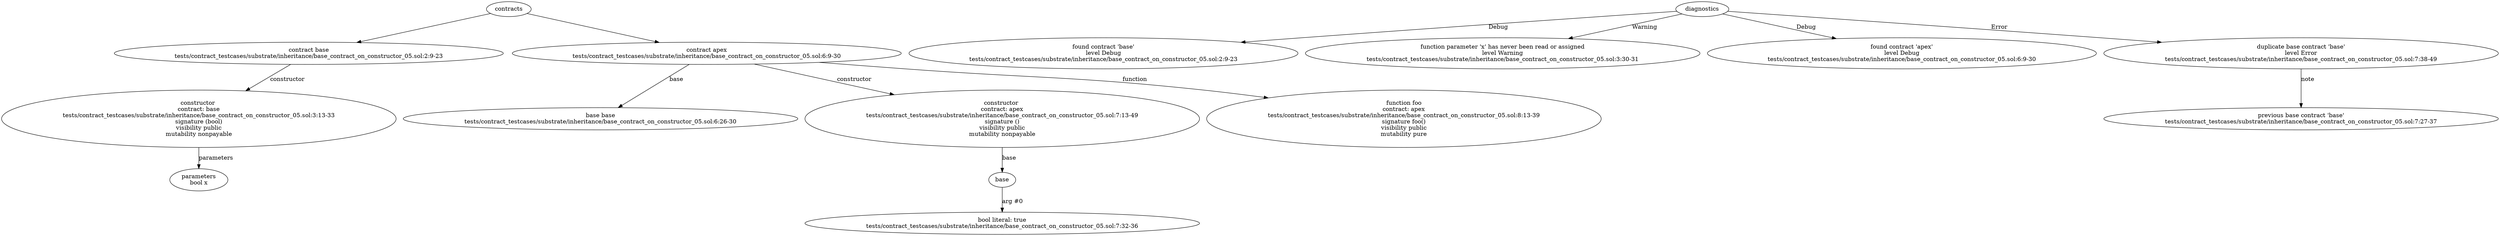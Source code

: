 strict digraph "tests/contract_testcases/substrate/inheritance/base_contract_on_constructor_05.sol" {
	contract [label="contract base\ntests/contract_testcases/substrate/inheritance/base_contract_on_constructor_05.sol:2:9-23"]
	node_2 [label="constructor \ncontract: base\ntests/contract_testcases/substrate/inheritance/base_contract_on_constructor_05.sol:3:13-33\nsignature (bool)\nvisibility public\nmutability nonpayable"]
	parameters [label="parameters\nbool x"]
	contract_4 [label="contract apex\ntests/contract_testcases/substrate/inheritance/base_contract_on_constructor_05.sol:6:9-30"]
	base [label="base base\ntests/contract_testcases/substrate/inheritance/base_contract_on_constructor_05.sol:6:26-30"]
	node_6 [label="constructor \ncontract: apex\ntests/contract_testcases/substrate/inheritance/base_contract_on_constructor_05.sol:7:13-49\nsignature ()\nvisibility public\nmutability nonpayable"]
	base_7 [label="base"]
	bool_literal [label="bool literal: true\ntests/contract_testcases/substrate/inheritance/base_contract_on_constructor_05.sol:7:32-36"]
	foo [label="function foo\ncontract: apex\ntests/contract_testcases/substrate/inheritance/base_contract_on_constructor_05.sol:8:13-39\nsignature foo()\nvisibility public\nmutability pure"]
	diagnostic [label="found contract 'base'\nlevel Debug\ntests/contract_testcases/substrate/inheritance/base_contract_on_constructor_05.sol:2:9-23"]
	diagnostic_12 [label="function parameter 'x' has never been read or assigned\nlevel Warning\ntests/contract_testcases/substrate/inheritance/base_contract_on_constructor_05.sol:3:30-31"]
	diagnostic_13 [label="found contract 'apex'\nlevel Debug\ntests/contract_testcases/substrate/inheritance/base_contract_on_constructor_05.sol:6:9-30"]
	diagnostic_14 [label="duplicate base contract 'base'\nlevel Error\ntests/contract_testcases/substrate/inheritance/base_contract_on_constructor_05.sol:7:38-49"]
	note [label="previous base contract 'base'\ntests/contract_testcases/substrate/inheritance/base_contract_on_constructor_05.sol:7:27-37"]
	contracts -> contract
	contract -> node_2 [label="constructor"]
	node_2 -> parameters [label="parameters"]
	contracts -> contract_4
	contract_4 -> base [label="base"]
	contract_4 -> node_6 [label="constructor"]
	node_6 -> base_7 [label="base"]
	base_7 -> bool_literal [label="arg #0"]
	contract_4 -> foo [label="function"]
	diagnostics -> diagnostic [label="Debug"]
	diagnostics -> diagnostic_12 [label="Warning"]
	diagnostics -> diagnostic_13 [label="Debug"]
	diagnostics -> diagnostic_14 [label="Error"]
	diagnostic_14 -> note [label="note"]
}
